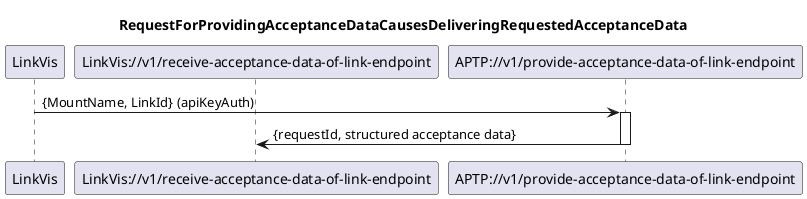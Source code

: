 @startuml 170_DeliveringRequestedAcceptanceData
skinparam responseMessageBelowArrow true

title
RequestForProvidingAcceptanceDataCausesDeliveringRequestedAcceptanceData
end title

participant "LinkVis" as LinkVis
participant "LinkVis://v1/receive-acceptance-data-of-link-endpoint" as LinkVisReceiveAcc
participant "APTP://v1/provide-acceptance-data-of-link-endpoint" as APTP


LinkVis -> APTP: {MountName, LinkId} (apiKeyAuth)
activate APTP

APTP -> LinkVisReceiveAcc: {requestId, structured acceptance data}

deactivate APTP

@enduml